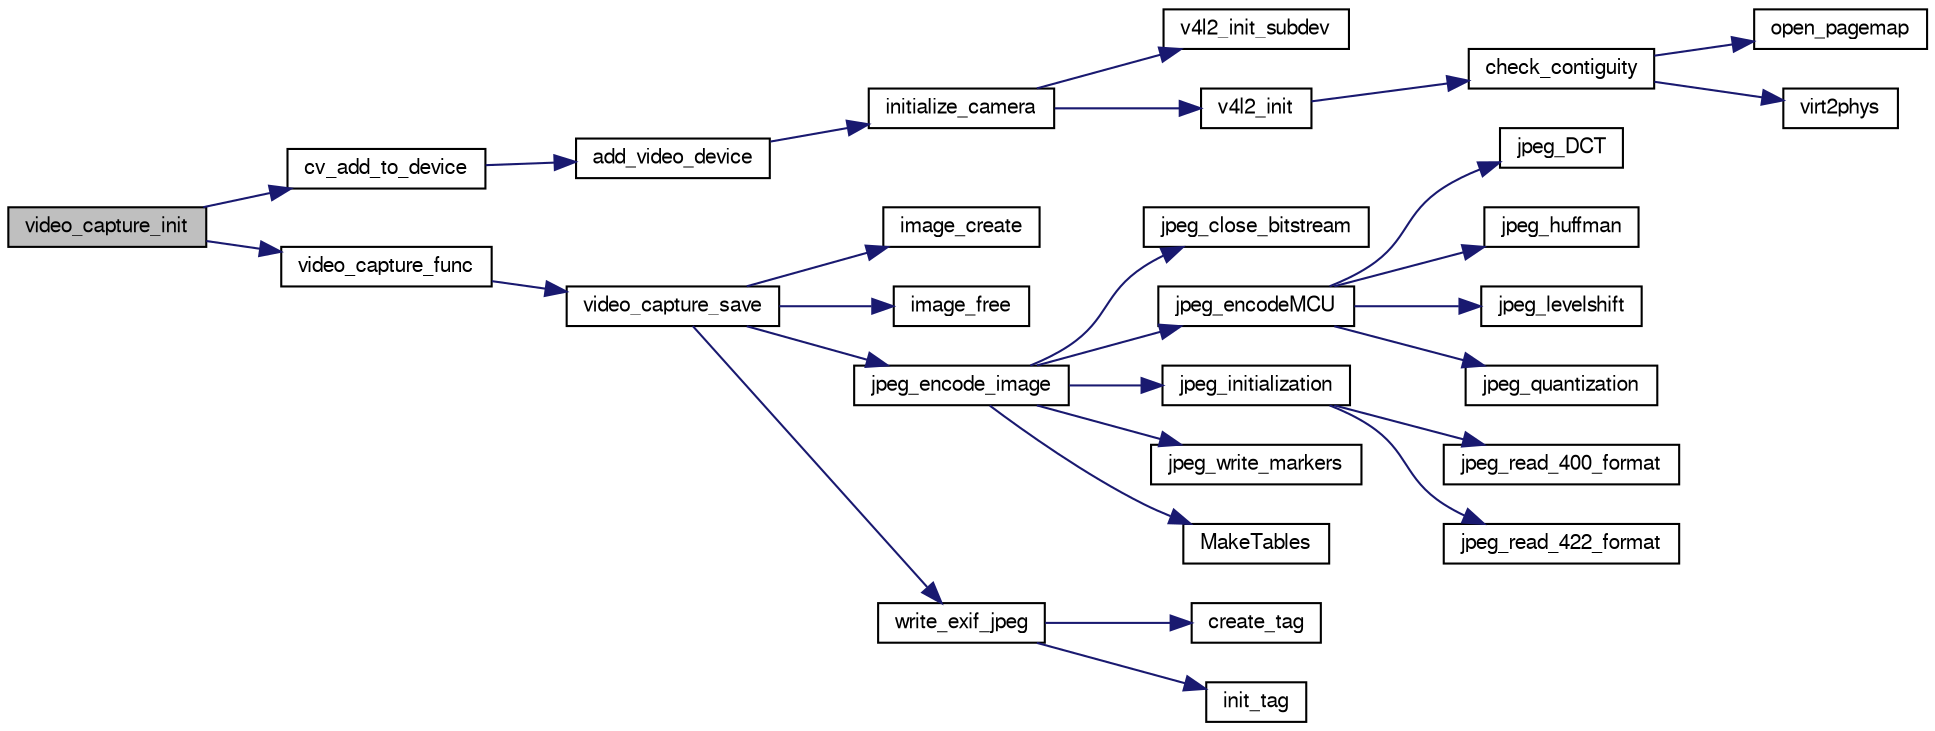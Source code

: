digraph "video_capture_init"
{
  edge [fontname="FreeSans",fontsize="10",labelfontname="FreeSans",labelfontsize="10"];
  node [fontname="FreeSans",fontsize="10",shape=record];
  rankdir="LR";
  Node1 [label="video_capture_init",height=0.2,width=0.4,color="black", fillcolor="grey75", style="filled", fontcolor="black"];
  Node1 -> Node2 [color="midnightblue",fontsize="10",style="solid",fontname="FreeSans"];
  Node2 [label="cv_add_to_device",height=0.2,width=0.4,color="black", fillcolor="white", style="filled",URL="$cv_8c.html#a27c5a4c16f124cdc564d637fcc733b97"];
  Node2 -> Node3 [color="midnightblue",fontsize="10",style="solid",fontname="FreeSans"];
  Node3 [label="add_video_device",height=0.2,width=0.4,color="black", fillcolor="white", style="filled",URL="$cv_8h.html#a9e0afd727457cecc0e207aa03c4d48a5",tooltip="Keep track of video devices added by modules. "];
  Node3 -> Node4 [color="midnightblue",fontsize="10",style="solid",fontname="FreeSans"];
  Node4 [label="initialize_camera",height=0.2,width=0.4,color="black", fillcolor="white", style="filled",URL="$video__thread_8c.html#acc71ed66abdc3fa0cecd95cc408c670e"];
  Node4 -> Node5 [color="midnightblue",fontsize="10",style="solid",fontname="FreeSans"];
  Node5 [label="v4l2_init_subdev",height=0.2,width=0.4,color="black", fillcolor="white", style="filled",URL="$v4l2_8c.html#a3798643b3e99cd32ef724fc928d92e51",tooltip="Initialize a V4L2 subdevice. "];
  Node4 -> Node6 [color="midnightblue",fontsize="10",style="solid",fontname="FreeSans"];
  Node6 [label="v4l2_init",height=0.2,width=0.4,color="black", fillcolor="white", style="filled",URL="$v4l2_8c.html#a1f683e79a4639d4e189f059f6c4ae268",tooltip="Initialize a V4L2(Video for Linux 2) device. "];
  Node6 -> Node7 [color="midnightblue",fontsize="10",style="solid",fontname="FreeSans"];
  Node7 [label="check_contiguity",height=0.2,width=0.4,color="black", fillcolor="white", style="filled",URL="$virt2phys_8c.html#ac0b66a5b5e335c413a78b5e9f677ba83"];
  Node7 -> Node8 [color="midnightblue",fontsize="10",style="solid",fontname="FreeSans"];
  Node8 [label="open_pagemap",height=0.2,width=0.4,color="black", fillcolor="white", style="filled",URL="$virt2phys_8c.html#ac4c8df40f3a8bc1086f2637b1c78b101"];
  Node7 -> Node9 [color="midnightblue",fontsize="10",style="solid",fontname="FreeSans"];
  Node9 [label="virt2phys",height=0.2,width=0.4,color="black", fillcolor="white", style="filled",URL="$virt2phys_8c.html#a4c9379905f0c688e828e6e1a23d18153"];
  Node1 -> Node10 [color="midnightblue",fontsize="10",style="solid",fontname="FreeSans"];
  Node10 [label="video_capture_func",height=0.2,width=0.4,color="black", fillcolor="white", style="filled",URL="$video__capture_8c.html#a3e437d208a036f18893d795ea51bad16"];
  Node10 -> Node11 [color="midnightblue",fontsize="10",style="solid",fontname="FreeSans"];
  Node11 [label="video_capture_save",height=0.2,width=0.4,color="black", fillcolor="white", style="filled",URL="$video__capture_8c.html#a827eff900b2ec2115c0098701f7a2706"];
  Node11 -> Node12 [color="midnightblue",fontsize="10",style="solid",fontname="FreeSans"];
  Node12 [label="image_create",height=0.2,width=0.4,color="black", fillcolor="white", style="filled",URL="$image_8c.html#ab5cc0250c461b9d2f043e4884f6b9a53",tooltip="Create a new image. "];
  Node11 -> Node13 [color="midnightblue",fontsize="10",style="solid",fontname="FreeSans"];
  Node13 [label="image_free",height=0.2,width=0.4,color="black", fillcolor="white", style="filled",URL="$image_8c.html#aa09d6434519478ba26eab12a96d600ba",tooltip="Free the image. "];
  Node11 -> Node14 [color="midnightblue",fontsize="10",style="solid",fontname="FreeSans"];
  Node14 [label="jpeg_encode_image",height=0.2,width=0.4,color="black", fillcolor="white", style="filled",URL="$jpeg_8c.html#ac1a4731c71f3529891f1750260db2626",tooltip="Encode an YUV422 image. "];
  Node14 -> Node15 [color="midnightblue",fontsize="10",style="solid",fontname="FreeSans"];
  Node15 [label="jpeg_close_bitstream",height=0.2,width=0.4,color="black", fillcolor="white", style="filled",URL="$jpeg_8c.html#a817a4e96b0d0c0e1251e2db08467c2a1"];
  Node14 -> Node16 [color="midnightblue",fontsize="10",style="solid",fontname="FreeSans"];
  Node16 [label="jpeg_encodeMCU",height=0.2,width=0.4,color="black", fillcolor="white", style="filled",URL="$jpeg_8c.html#aa65677a00f264d53b744f64b386139e1"];
  Node16 -> Node17 [color="midnightblue",fontsize="10",style="solid",fontname="FreeSans"];
  Node17 [label="jpeg_DCT",height=0.2,width=0.4,color="black", fillcolor="white", style="filled",URL="$jpeg_8c.html#a5b96ae28e2300858e6af3061ac8f96b9"];
  Node16 -> Node18 [color="midnightblue",fontsize="10",style="solid",fontname="FreeSans"];
  Node18 [label="jpeg_huffman",height=0.2,width=0.4,color="black", fillcolor="white", style="filled",URL="$jpeg_8c.html#a20c1f652043de7bc8171be6591bd3480"];
  Node16 -> Node19 [color="midnightblue",fontsize="10",style="solid",fontname="FreeSans"];
  Node19 [label="jpeg_levelshift",height=0.2,width=0.4,color="black", fillcolor="white", style="filled",URL="$jpeg_8c.html#a1b9aa7581d09ec6412a14ec76334667c"];
  Node16 -> Node20 [color="midnightblue",fontsize="10",style="solid",fontname="FreeSans"];
  Node20 [label="jpeg_quantization",height=0.2,width=0.4,color="black", fillcolor="white", style="filled",URL="$jpeg_8c.html#a185e0318b222708896d55e8d98c0576b"];
  Node14 -> Node21 [color="midnightblue",fontsize="10",style="solid",fontname="FreeSans"];
  Node21 [label="jpeg_initialization",height=0.2,width=0.4,color="black", fillcolor="white", style="filled",URL="$jpeg_8c.html#a688433e5f55000ae893f2d5c29097691"];
  Node21 -> Node22 [color="midnightblue",fontsize="10",style="solid",fontname="FreeSans"];
  Node22 [label="jpeg_read_400_format",height=0.2,width=0.4,color="black", fillcolor="white", style="filled",URL="$jpeg_8c.html#a496e270428d382bcbda831334590eaf6"];
  Node21 -> Node23 [color="midnightblue",fontsize="10",style="solid",fontname="FreeSans"];
  Node23 [label="jpeg_read_422_format",height=0.2,width=0.4,color="black", fillcolor="white", style="filled",URL="$jpeg_8c.html#a206021dc908d46e0a1d72ed9c40b10e9"];
  Node14 -> Node24 [color="midnightblue",fontsize="10",style="solid",fontname="FreeSans"];
  Node24 [label="jpeg_write_markers",height=0.2,width=0.4,color="black", fillcolor="white", style="filled",URL="$jpeg_8c.html#a0908916b4be15d17fa2ad6e441b633f1"];
  Node14 -> Node25 [color="midnightblue",fontsize="10",style="solid",fontname="FreeSans"];
  Node25 [label="MakeTables",height=0.2,width=0.4,color="black", fillcolor="white", style="filled",URL="$jpeg_8c.html#a8a9557560cb4c8d4e60756e99b5a5f13"];
  Node11 -> Node26 [color="midnightblue",fontsize="10",style="solid",fontname="FreeSans"];
  Node26 [label="write_exif_jpeg",height=0.2,width=0.4,color="black", fillcolor="white", style="filled",URL="$exif__module_8c.html#a5e636f6bee9bd1ab6d04ec780509dca5"];
  Node26 -> Node27 [color="midnightblue",fontsize="10",style="solid",fontname="FreeSans"];
  Node27 [label="create_tag",height=0.2,width=0.4,color="black", fillcolor="white", style="filled",URL="$exif__module_8c.html#a62dd27ed931462c0526e4632461c7acf"];
  Node26 -> Node28 [color="midnightblue",fontsize="10",style="solid",fontname="FreeSans"];
  Node28 [label="init_tag",height=0.2,width=0.4,color="black", fillcolor="white", style="filled",URL="$exif__module_8c.html#a76556aceaec9700c7267093b6d4fa99f"];
}
